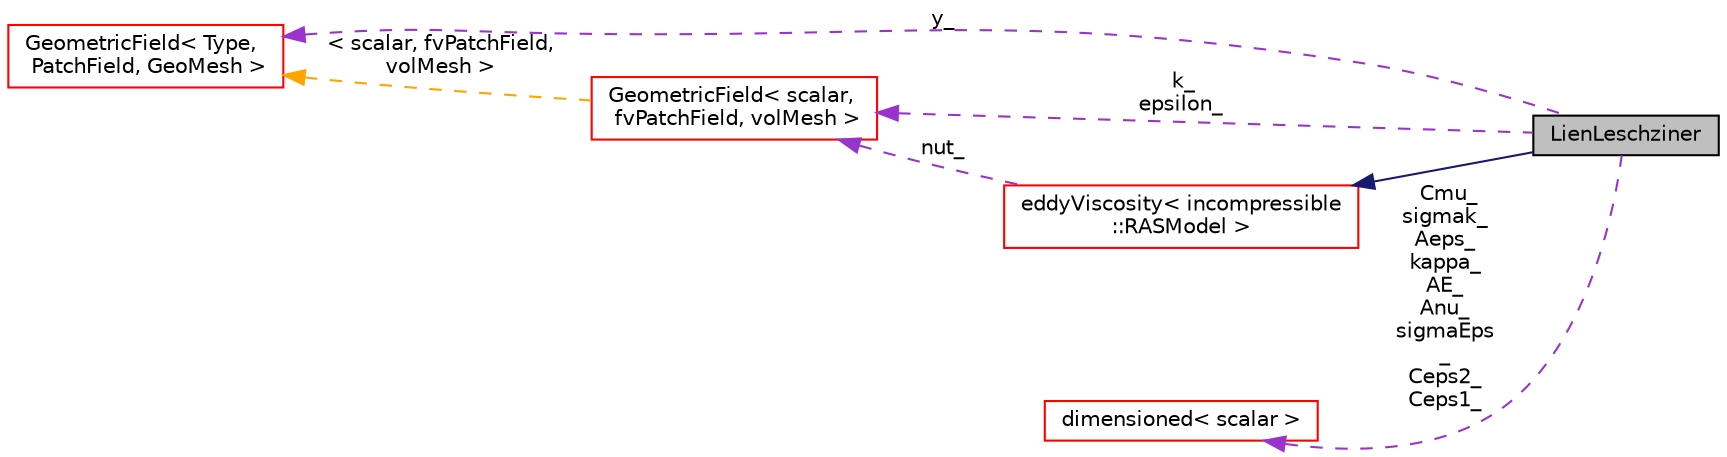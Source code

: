 digraph "LienLeschziner"
{
  bgcolor="transparent";
  edge [fontname="Helvetica",fontsize="10",labelfontname="Helvetica",labelfontsize="10"];
  node [fontname="Helvetica",fontsize="10",shape=record];
  rankdir="LR";
  Node8 [label="LienLeschziner",height=0.2,width=0.4,color="black", fillcolor="grey75", style="filled", fontcolor="black"];
  Node9 -> Node8 [dir="back",color="midnightblue",fontsize="10",style="solid",fontname="Helvetica"];
  Node9 [label="eddyViscosity\< incompressible\l::RASModel \>",height=0.2,width=0.4,color="red",URL="$a32189.html"];
  Node14 -> Node9 [dir="back",color="darkorchid3",fontsize="10",style="dashed",label=" nut_" ,fontname="Helvetica"];
  Node14 [label="GeometricField\< scalar,\l fvPatchField, volMesh \>",height=0.2,width=0.4,color="red",URL="$a23249.html"];
  Node30 -> Node14 [dir="back",color="orange",fontsize="10",style="dashed",label=" \< scalar, fvPatchField,\l volMesh \>" ,fontname="Helvetica"];
  Node30 [label="GeometricField\< Type,\l PatchField, GeoMesh \>",height=0.2,width=0.4,color="red",URL="$a23249.html",tooltip="Generic GeometricField class. "];
  Node14 -> Node8 [dir="back",color="darkorchid3",fontsize="10",style="dashed",label=" k_\nepsilon_" ,fontname="Helvetica"];
  Node34 -> Node8 [dir="back",color="darkorchid3",fontsize="10",style="dashed",label=" Cmu_\nsigmak_\nAeps_\nkappa_\nAE_\nAnu_\nsigmaEps\l_\nCeps2_\nCeps1_" ,fontname="Helvetica"];
  Node34 [label="dimensioned\< scalar \>",height=0.2,width=0.4,color="red",URL="$a27473.html"];
  Node30 -> Node8 [dir="back",color="darkorchid3",fontsize="10",style="dashed",label=" y_" ,fontname="Helvetica"];
}
